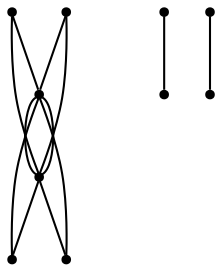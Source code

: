 graph {
  node [shape=point,comment="{\"directed\":false,\"doi\":\"10.1007/978-3-030-35802-0_18\",\"figure\":\"4 (1)\"}"]

  v0 [pos="1387.5512894939293,378.0221466352931"]
  v1 [pos="1284.764046059824,429.5088030809036"]
  v2 [pos="1254.9416186610579,333.30731932658307"]
  v3 [pos="1054.1648143197367,378.0221466352931"]
  v4 [pos="1188.264329985061,333.3073193265831"]
  v5 [pos="1151.4167495816569,427.90565538743516"]
  v6 [pos="1220.8580678039375,244.6692036317154"]
  v7 [pos="1220.8580678039375,411.36038238618755"]
  v8 [pos="1220.8580678039375,344.6839108843987"]
  v9 [pos="1220.8580678039375,511.3750896388708"]

  v0 -- v3 [id="-1",pos="1387.5512894939293,378.0221466352931 1287.5343390652508,311.3497447423606 1254.5707392148347,301.494169494591 1221.2320948768363,301.494169494591 1187.8934505388381,301.494169494591 1154.1797617132574,311.3497447423606 1054.1648143197367,378.0221466352931"]
  v3 -- v6 [id="-3",pos="1054.1648143197367,378.0221466352931 1220.8580678039375,244.6692036317154 1220.8580678039375,244.6692036317154 1220.8580678039375,244.6692036317154"]
  v0 -- v3 [id="-4",pos="1387.5512894939293,378.0221466352931 1287.5343390652508,411.36877595445367 1279.1996779807514,419.7033348921773 1268.0853128050055,429.4256304499027 1256.9752716416633,439.15199561648444 1243.0813295515068,450.26202779421175 1229.1917114737537,453.0415706430717 1215.3019662191653,455.82111349193167 1201.4080241290087,450.26202779421175 1188.2143176945417,441.23563535091535 1175.0164144245064,432.2051732987627 1162.5144227977569,419.7033348921773 1054.1648143197367,378.0221466352931"]
  v1 -- v5 [id="-5",pos="1284.764046059824,429.5088030809036 1386.3667644490527,451.049528901727 1401.9942539824895,393.7494362048772 1403.015229617047,349.44293691602337 1404.0362052516045,305.13640583335035 1390.4464701517147,273.81930316835945 1363.3338949673534,260.79238983785245 1336.2211926061568,247.76964149765934 1295.5814533249206,253.03291750163623 1269.7064359257959,262.61350800723216 1243.8315457035067,272.18573673838114 1232.717180527761,286.0794449614631 1221.6029425288505,286.0794449614631 1210.4929013655083,286.0794449614631 1199.3785361897626,272.18573673838114 1175.2455870818897,262.61350800723216 1151.1126379740167,253.03291750163623 1113.965047415914,247.76964149765934 1086.206413907742,260.79238983785245 1058.44778039957,273.81930316835945 1040.0865612008827,305.13640583335035 1038.7196645740485,349.44293691602337 1037.3527679472145,393.7494362048772 1052.9802574806513,451.049528901727 1151.4167495816569,427.90565538743516"]
  v9 -- v0 [id="-6",pos="1220.8580678039375,511.3750896388708 1387.5512894939293,378.0221466352931 1387.5512894939293,378.0221466352931 1387.5512894939293,378.0221466352931"]
  v9 -- v3 [id="-7",pos="1220.8580678039375,511.3750896388708 1054.1648143197367,378.0221466352931 1054.1648143197367,378.0221466352931 1054.1648143197367,378.0221466352931"]
  v8 -- v0 [id="-8",pos="1220.8580678039375,344.6839108843987 1387.5512894939293,378.0221466352931 1387.5512894939293,378.0221466352931 1387.5512894939293,378.0221466352931"]
  v2 -- v4 [id="-9",pos="1254.9416186610579,333.30731932658307 1254.9415868668489,433.3220265792664 1238.2722646978498,441.65658551699 1224.3825194432613,441.65658551699 1210.4887045299402,441.65658551699 1199.3785361897626,433.3220265792664 1193.819382360941,402.0674305628028 1188.2642981908523,370.81283454633933 1188.2642981908523,316.6382014511359 1188.264329985061,333.3073193265831"]
  v8 -- v3 [id="-10",pos="1220.8580678039375,344.6839108843987 1054.1648143197367,378.0221466352931 1054.1648143197367,378.0221466352931 1054.1648143197367,378.0221466352931"]
  v3 -- v7 [id="-11",pos="1054.1648143197367,378.0221466352931 1220.8580678039375,411.36038238618755 1220.8580678039375,411.36038238618755 1220.8580678039375,411.36038238618755"]
  v0 -- v6 [id="-13",pos="1387.5512894939293,378.0221466352931 1220.8580678039375,244.6692036317154 1220.8580678039375,244.6692036317154 1220.8580678039375,244.6692036317154"]
  v0 -- v7 [id="-14",pos="1387.5512894939293,378.0221466352931 1220.8580678039375,411.36038238618755 1220.8580678039375,411.36038238618755 1220.8580678039375,411.36038238618755"]
}